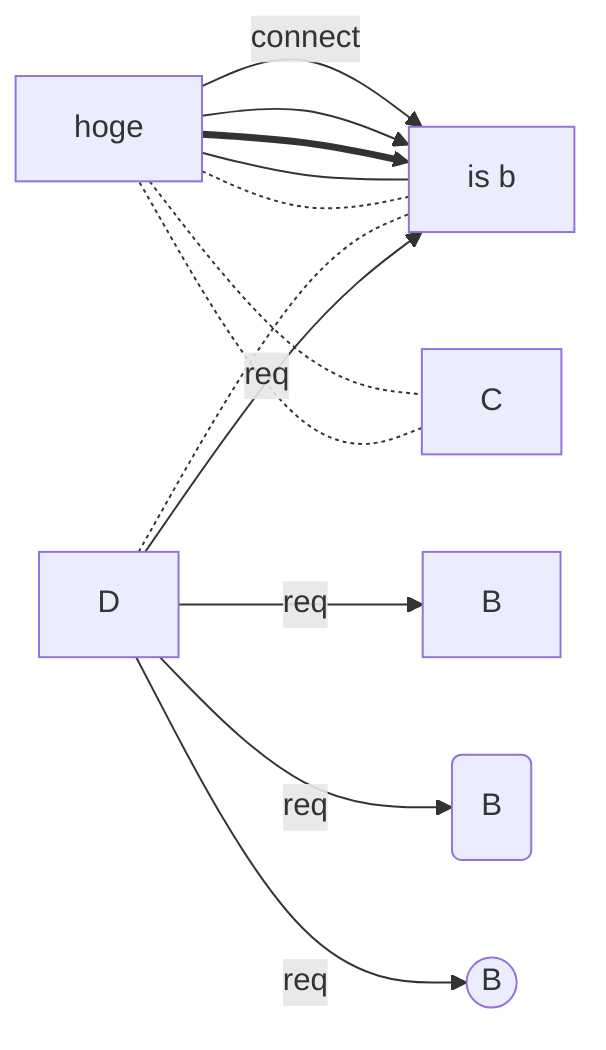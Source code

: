 flowchart LR;
	A[hoge]-->|connect|B
	B[is b]
	A-->B
	A==>B
	A---B
	A-.-B
	C-.-A
	D-.-B
	A-.-C
	D-->|req|B
	D-->|req|H[B]
	D-->|req|I(B)
	D-->|req|J((B))